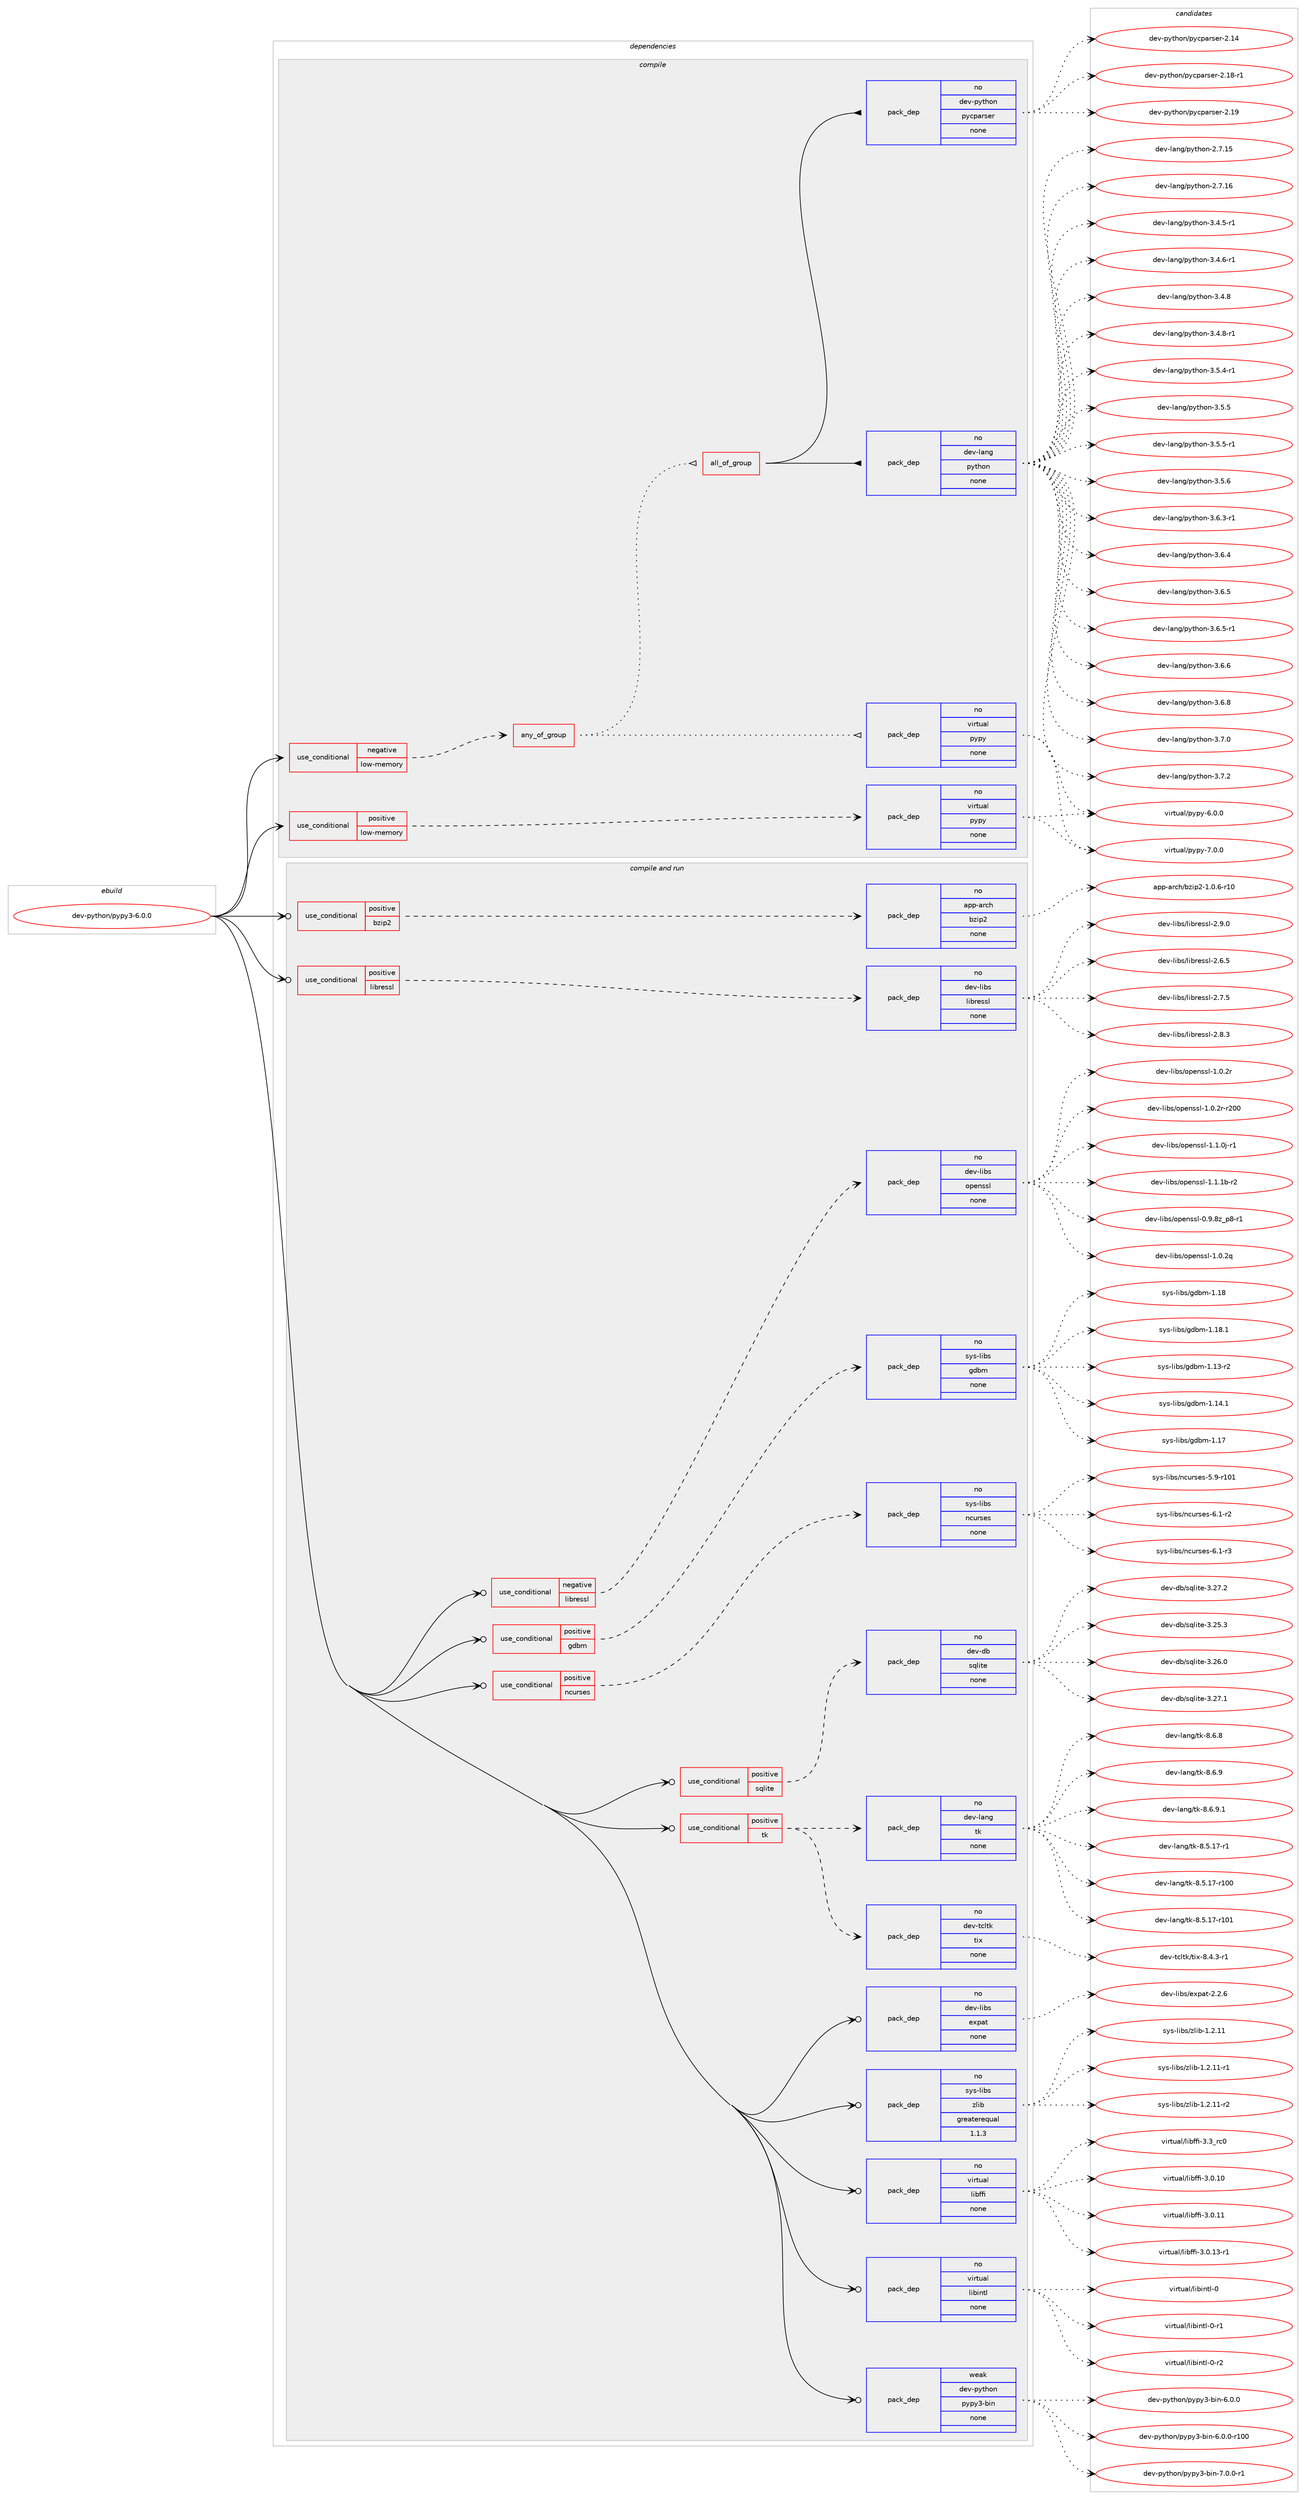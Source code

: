digraph prolog {

# *************
# Graph options
# *************

newrank=true;
concentrate=true;
compound=true;
graph [rankdir=LR,fontname=Helvetica,fontsize=10,ranksep=1.5];#, ranksep=2.5, nodesep=0.2];
edge  [arrowhead=vee];
node  [fontname=Helvetica,fontsize=10];

# **********
# The ebuild
# **********

subgraph cluster_leftcol {
color=gray;
rank=same;
label=<<i>ebuild</i>>;
id [label="dev-python/pypy3-6.0.0", color=red, width=4, href="../dev-python/pypy3-6.0.0.svg"];
}

# ****************
# The dependencies
# ****************

subgraph cluster_midcol {
color=gray;
label=<<i>dependencies</i>>;
subgraph cluster_compile {
fillcolor="#eeeeee";
style=filled;
label=<<i>compile</i>>;
subgraph cond381574 {
dependency1431615 [label=<<TABLE BORDER="0" CELLBORDER="1" CELLSPACING="0" CELLPADDING="4"><TR><TD ROWSPAN="3" CELLPADDING="10">use_conditional</TD></TR><TR><TD>negative</TD></TR><TR><TD>low-memory</TD></TR></TABLE>>, shape=none, color=red];
subgraph any22746 {
dependency1431616 [label=<<TABLE BORDER="0" CELLBORDER="1" CELLSPACING="0" CELLPADDING="4"><TR><TD CELLPADDING="10">any_of_group</TD></TR></TABLE>>, shape=none, color=red];subgraph pack1026711 {
dependency1431617 [label=<<TABLE BORDER="0" CELLBORDER="1" CELLSPACING="0" CELLPADDING="4" WIDTH="220"><TR><TD ROWSPAN="6" CELLPADDING="30">pack_dep</TD></TR><TR><TD WIDTH="110">no</TD></TR><TR><TD>virtual</TD></TR><TR><TD>pypy</TD></TR><TR><TD>none</TD></TR><TR><TD></TD></TR></TABLE>>, shape=none, color=blue];
}
dependency1431616:e -> dependency1431617:w [weight=20,style="dotted",arrowhead="oinv"];
subgraph all587 {
dependency1431618 [label=<<TABLE BORDER="0" CELLBORDER="1" CELLSPACING="0" CELLPADDING="4"><TR><TD CELLPADDING="10">all_of_group</TD></TR></TABLE>>, shape=none, color=red];subgraph pack1026712 {
dependency1431619 [label=<<TABLE BORDER="0" CELLBORDER="1" CELLSPACING="0" CELLPADDING="4" WIDTH="220"><TR><TD ROWSPAN="6" CELLPADDING="30">pack_dep</TD></TR><TR><TD WIDTH="110">no</TD></TR><TR><TD>dev-lang</TD></TR><TR><TD>python</TD></TR><TR><TD>none</TD></TR><TR><TD></TD></TR></TABLE>>, shape=none, color=blue];
}
dependency1431618:e -> dependency1431619:w [weight=20,style="solid",arrowhead="inv"];
subgraph pack1026713 {
dependency1431620 [label=<<TABLE BORDER="0" CELLBORDER="1" CELLSPACING="0" CELLPADDING="4" WIDTH="220"><TR><TD ROWSPAN="6" CELLPADDING="30">pack_dep</TD></TR><TR><TD WIDTH="110">no</TD></TR><TR><TD>dev-python</TD></TR><TR><TD>pycparser</TD></TR><TR><TD>none</TD></TR><TR><TD></TD></TR></TABLE>>, shape=none, color=blue];
}
dependency1431618:e -> dependency1431620:w [weight=20,style="solid",arrowhead="inv"];
}
dependency1431616:e -> dependency1431618:w [weight=20,style="dotted",arrowhead="oinv"];
}
dependency1431615:e -> dependency1431616:w [weight=20,style="dashed",arrowhead="vee"];
}
id:e -> dependency1431615:w [weight=20,style="solid",arrowhead="vee"];
subgraph cond381575 {
dependency1431621 [label=<<TABLE BORDER="0" CELLBORDER="1" CELLSPACING="0" CELLPADDING="4"><TR><TD ROWSPAN="3" CELLPADDING="10">use_conditional</TD></TR><TR><TD>positive</TD></TR><TR><TD>low-memory</TD></TR></TABLE>>, shape=none, color=red];
subgraph pack1026714 {
dependency1431622 [label=<<TABLE BORDER="0" CELLBORDER="1" CELLSPACING="0" CELLPADDING="4" WIDTH="220"><TR><TD ROWSPAN="6" CELLPADDING="30">pack_dep</TD></TR><TR><TD WIDTH="110">no</TD></TR><TR><TD>virtual</TD></TR><TR><TD>pypy</TD></TR><TR><TD>none</TD></TR><TR><TD></TD></TR></TABLE>>, shape=none, color=blue];
}
dependency1431621:e -> dependency1431622:w [weight=20,style="dashed",arrowhead="vee"];
}
id:e -> dependency1431621:w [weight=20,style="solid",arrowhead="vee"];
}
subgraph cluster_compileandrun {
fillcolor="#eeeeee";
style=filled;
label=<<i>compile and run</i>>;
subgraph cond381576 {
dependency1431623 [label=<<TABLE BORDER="0" CELLBORDER="1" CELLSPACING="0" CELLPADDING="4"><TR><TD ROWSPAN="3" CELLPADDING="10">use_conditional</TD></TR><TR><TD>negative</TD></TR><TR><TD>libressl</TD></TR></TABLE>>, shape=none, color=red];
subgraph pack1026715 {
dependency1431624 [label=<<TABLE BORDER="0" CELLBORDER="1" CELLSPACING="0" CELLPADDING="4" WIDTH="220"><TR><TD ROWSPAN="6" CELLPADDING="30">pack_dep</TD></TR><TR><TD WIDTH="110">no</TD></TR><TR><TD>dev-libs</TD></TR><TR><TD>openssl</TD></TR><TR><TD>none</TD></TR><TR><TD></TD></TR></TABLE>>, shape=none, color=blue];
}
dependency1431623:e -> dependency1431624:w [weight=20,style="dashed",arrowhead="vee"];
}
id:e -> dependency1431623:w [weight=20,style="solid",arrowhead="odotvee"];
subgraph cond381577 {
dependency1431625 [label=<<TABLE BORDER="0" CELLBORDER="1" CELLSPACING="0" CELLPADDING="4"><TR><TD ROWSPAN="3" CELLPADDING="10">use_conditional</TD></TR><TR><TD>positive</TD></TR><TR><TD>bzip2</TD></TR></TABLE>>, shape=none, color=red];
subgraph pack1026716 {
dependency1431626 [label=<<TABLE BORDER="0" CELLBORDER="1" CELLSPACING="0" CELLPADDING="4" WIDTH="220"><TR><TD ROWSPAN="6" CELLPADDING="30">pack_dep</TD></TR><TR><TD WIDTH="110">no</TD></TR><TR><TD>app-arch</TD></TR><TR><TD>bzip2</TD></TR><TR><TD>none</TD></TR><TR><TD></TD></TR></TABLE>>, shape=none, color=blue];
}
dependency1431625:e -> dependency1431626:w [weight=20,style="dashed",arrowhead="vee"];
}
id:e -> dependency1431625:w [weight=20,style="solid",arrowhead="odotvee"];
subgraph cond381578 {
dependency1431627 [label=<<TABLE BORDER="0" CELLBORDER="1" CELLSPACING="0" CELLPADDING="4"><TR><TD ROWSPAN="3" CELLPADDING="10">use_conditional</TD></TR><TR><TD>positive</TD></TR><TR><TD>gdbm</TD></TR></TABLE>>, shape=none, color=red];
subgraph pack1026717 {
dependency1431628 [label=<<TABLE BORDER="0" CELLBORDER="1" CELLSPACING="0" CELLPADDING="4" WIDTH="220"><TR><TD ROWSPAN="6" CELLPADDING="30">pack_dep</TD></TR><TR><TD WIDTH="110">no</TD></TR><TR><TD>sys-libs</TD></TR><TR><TD>gdbm</TD></TR><TR><TD>none</TD></TR><TR><TD></TD></TR></TABLE>>, shape=none, color=blue];
}
dependency1431627:e -> dependency1431628:w [weight=20,style="dashed",arrowhead="vee"];
}
id:e -> dependency1431627:w [weight=20,style="solid",arrowhead="odotvee"];
subgraph cond381579 {
dependency1431629 [label=<<TABLE BORDER="0" CELLBORDER="1" CELLSPACING="0" CELLPADDING="4"><TR><TD ROWSPAN="3" CELLPADDING="10">use_conditional</TD></TR><TR><TD>positive</TD></TR><TR><TD>libressl</TD></TR></TABLE>>, shape=none, color=red];
subgraph pack1026718 {
dependency1431630 [label=<<TABLE BORDER="0" CELLBORDER="1" CELLSPACING="0" CELLPADDING="4" WIDTH="220"><TR><TD ROWSPAN="6" CELLPADDING="30">pack_dep</TD></TR><TR><TD WIDTH="110">no</TD></TR><TR><TD>dev-libs</TD></TR><TR><TD>libressl</TD></TR><TR><TD>none</TD></TR><TR><TD></TD></TR></TABLE>>, shape=none, color=blue];
}
dependency1431629:e -> dependency1431630:w [weight=20,style="dashed",arrowhead="vee"];
}
id:e -> dependency1431629:w [weight=20,style="solid",arrowhead="odotvee"];
subgraph cond381580 {
dependency1431631 [label=<<TABLE BORDER="0" CELLBORDER="1" CELLSPACING="0" CELLPADDING="4"><TR><TD ROWSPAN="3" CELLPADDING="10">use_conditional</TD></TR><TR><TD>positive</TD></TR><TR><TD>ncurses</TD></TR></TABLE>>, shape=none, color=red];
subgraph pack1026719 {
dependency1431632 [label=<<TABLE BORDER="0" CELLBORDER="1" CELLSPACING="0" CELLPADDING="4" WIDTH="220"><TR><TD ROWSPAN="6" CELLPADDING="30">pack_dep</TD></TR><TR><TD WIDTH="110">no</TD></TR><TR><TD>sys-libs</TD></TR><TR><TD>ncurses</TD></TR><TR><TD>none</TD></TR><TR><TD></TD></TR></TABLE>>, shape=none, color=blue];
}
dependency1431631:e -> dependency1431632:w [weight=20,style="dashed",arrowhead="vee"];
}
id:e -> dependency1431631:w [weight=20,style="solid",arrowhead="odotvee"];
subgraph cond381581 {
dependency1431633 [label=<<TABLE BORDER="0" CELLBORDER="1" CELLSPACING="0" CELLPADDING="4"><TR><TD ROWSPAN="3" CELLPADDING="10">use_conditional</TD></TR><TR><TD>positive</TD></TR><TR><TD>sqlite</TD></TR></TABLE>>, shape=none, color=red];
subgraph pack1026720 {
dependency1431634 [label=<<TABLE BORDER="0" CELLBORDER="1" CELLSPACING="0" CELLPADDING="4" WIDTH="220"><TR><TD ROWSPAN="6" CELLPADDING="30">pack_dep</TD></TR><TR><TD WIDTH="110">no</TD></TR><TR><TD>dev-db</TD></TR><TR><TD>sqlite</TD></TR><TR><TD>none</TD></TR><TR><TD></TD></TR></TABLE>>, shape=none, color=blue];
}
dependency1431633:e -> dependency1431634:w [weight=20,style="dashed",arrowhead="vee"];
}
id:e -> dependency1431633:w [weight=20,style="solid",arrowhead="odotvee"];
subgraph cond381582 {
dependency1431635 [label=<<TABLE BORDER="0" CELLBORDER="1" CELLSPACING="0" CELLPADDING="4"><TR><TD ROWSPAN="3" CELLPADDING="10">use_conditional</TD></TR><TR><TD>positive</TD></TR><TR><TD>tk</TD></TR></TABLE>>, shape=none, color=red];
subgraph pack1026721 {
dependency1431636 [label=<<TABLE BORDER="0" CELLBORDER="1" CELLSPACING="0" CELLPADDING="4" WIDTH="220"><TR><TD ROWSPAN="6" CELLPADDING="30">pack_dep</TD></TR><TR><TD WIDTH="110">no</TD></TR><TR><TD>dev-lang</TD></TR><TR><TD>tk</TD></TR><TR><TD>none</TD></TR><TR><TD></TD></TR></TABLE>>, shape=none, color=blue];
}
dependency1431635:e -> dependency1431636:w [weight=20,style="dashed",arrowhead="vee"];
subgraph pack1026722 {
dependency1431637 [label=<<TABLE BORDER="0" CELLBORDER="1" CELLSPACING="0" CELLPADDING="4" WIDTH="220"><TR><TD ROWSPAN="6" CELLPADDING="30">pack_dep</TD></TR><TR><TD WIDTH="110">no</TD></TR><TR><TD>dev-tcltk</TD></TR><TR><TD>tix</TD></TR><TR><TD>none</TD></TR><TR><TD></TD></TR></TABLE>>, shape=none, color=blue];
}
dependency1431635:e -> dependency1431637:w [weight=20,style="dashed",arrowhead="vee"];
}
id:e -> dependency1431635:w [weight=20,style="solid",arrowhead="odotvee"];
subgraph pack1026723 {
dependency1431638 [label=<<TABLE BORDER="0" CELLBORDER="1" CELLSPACING="0" CELLPADDING="4" WIDTH="220"><TR><TD ROWSPAN="6" CELLPADDING="30">pack_dep</TD></TR><TR><TD WIDTH="110">no</TD></TR><TR><TD>dev-libs</TD></TR><TR><TD>expat</TD></TR><TR><TD>none</TD></TR><TR><TD></TD></TR></TABLE>>, shape=none, color=blue];
}
id:e -> dependency1431638:w [weight=20,style="solid",arrowhead="odotvee"];
subgraph pack1026724 {
dependency1431639 [label=<<TABLE BORDER="0" CELLBORDER="1" CELLSPACING="0" CELLPADDING="4" WIDTH="220"><TR><TD ROWSPAN="6" CELLPADDING="30">pack_dep</TD></TR><TR><TD WIDTH="110">no</TD></TR><TR><TD>sys-libs</TD></TR><TR><TD>zlib</TD></TR><TR><TD>greaterequal</TD></TR><TR><TD>1.1.3</TD></TR></TABLE>>, shape=none, color=blue];
}
id:e -> dependency1431639:w [weight=20,style="solid",arrowhead="odotvee"];
subgraph pack1026725 {
dependency1431640 [label=<<TABLE BORDER="0" CELLBORDER="1" CELLSPACING="0" CELLPADDING="4" WIDTH="220"><TR><TD ROWSPAN="6" CELLPADDING="30">pack_dep</TD></TR><TR><TD WIDTH="110">no</TD></TR><TR><TD>virtual</TD></TR><TR><TD>libffi</TD></TR><TR><TD>none</TD></TR><TR><TD></TD></TR></TABLE>>, shape=none, color=blue];
}
id:e -> dependency1431640:w [weight=20,style="solid",arrowhead="odotvee"];
subgraph pack1026726 {
dependency1431641 [label=<<TABLE BORDER="0" CELLBORDER="1" CELLSPACING="0" CELLPADDING="4" WIDTH="220"><TR><TD ROWSPAN="6" CELLPADDING="30">pack_dep</TD></TR><TR><TD WIDTH="110">no</TD></TR><TR><TD>virtual</TD></TR><TR><TD>libintl</TD></TR><TR><TD>none</TD></TR><TR><TD></TD></TR></TABLE>>, shape=none, color=blue];
}
id:e -> dependency1431641:w [weight=20,style="solid",arrowhead="odotvee"];
subgraph pack1026727 {
dependency1431642 [label=<<TABLE BORDER="0" CELLBORDER="1" CELLSPACING="0" CELLPADDING="4" WIDTH="220"><TR><TD ROWSPAN="6" CELLPADDING="30">pack_dep</TD></TR><TR><TD WIDTH="110">weak</TD></TR><TR><TD>dev-python</TD></TR><TR><TD>pypy3-bin</TD></TR><TR><TD>none</TD></TR><TR><TD></TD></TR></TABLE>>, shape=none, color=blue];
}
id:e -> dependency1431642:w [weight=20,style="solid",arrowhead="odotvee"];
}
subgraph cluster_run {
fillcolor="#eeeeee";
style=filled;
label=<<i>run</i>>;
}
}

# **************
# The candidates
# **************

subgraph cluster_choices {
rank=same;
color=gray;
label=<<i>candidates</i>>;

subgraph choice1026711 {
color=black;
nodesep=1;
choice1181051141161179710847112121112121455446484648 [label="virtual/pypy-6.0.0", color=red, width=4,href="../virtual/pypy-6.0.0.svg"];
choice1181051141161179710847112121112121455546484648 [label="virtual/pypy-7.0.0", color=red, width=4,href="../virtual/pypy-7.0.0.svg"];
dependency1431617:e -> choice1181051141161179710847112121112121455446484648:w [style=dotted,weight="100"];
dependency1431617:e -> choice1181051141161179710847112121112121455546484648:w [style=dotted,weight="100"];
}
subgraph choice1026712 {
color=black;
nodesep=1;
choice10010111845108971101034711212111610411111045504655464953 [label="dev-lang/python-2.7.15", color=red, width=4,href="../dev-lang/python-2.7.15.svg"];
choice10010111845108971101034711212111610411111045504655464954 [label="dev-lang/python-2.7.16", color=red, width=4,href="../dev-lang/python-2.7.16.svg"];
choice1001011184510897110103471121211161041111104551465246534511449 [label="dev-lang/python-3.4.5-r1", color=red, width=4,href="../dev-lang/python-3.4.5-r1.svg"];
choice1001011184510897110103471121211161041111104551465246544511449 [label="dev-lang/python-3.4.6-r1", color=red, width=4,href="../dev-lang/python-3.4.6-r1.svg"];
choice100101118451089711010347112121116104111110455146524656 [label="dev-lang/python-3.4.8", color=red, width=4,href="../dev-lang/python-3.4.8.svg"];
choice1001011184510897110103471121211161041111104551465246564511449 [label="dev-lang/python-3.4.8-r1", color=red, width=4,href="../dev-lang/python-3.4.8-r1.svg"];
choice1001011184510897110103471121211161041111104551465346524511449 [label="dev-lang/python-3.5.4-r1", color=red, width=4,href="../dev-lang/python-3.5.4-r1.svg"];
choice100101118451089711010347112121116104111110455146534653 [label="dev-lang/python-3.5.5", color=red, width=4,href="../dev-lang/python-3.5.5.svg"];
choice1001011184510897110103471121211161041111104551465346534511449 [label="dev-lang/python-3.5.5-r1", color=red, width=4,href="../dev-lang/python-3.5.5-r1.svg"];
choice100101118451089711010347112121116104111110455146534654 [label="dev-lang/python-3.5.6", color=red, width=4,href="../dev-lang/python-3.5.6.svg"];
choice1001011184510897110103471121211161041111104551465446514511449 [label="dev-lang/python-3.6.3-r1", color=red, width=4,href="../dev-lang/python-3.6.3-r1.svg"];
choice100101118451089711010347112121116104111110455146544652 [label="dev-lang/python-3.6.4", color=red, width=4,href="../dev-lang/python-3.6.4.svg"];
choice100101118451089711010347112121116104111110455146544653 [label="dev-lang/python-3.6.5", color=red, width=4,href="../dev-lang/python-3.6.5.svg"];
choice1001011184510897110103471121211161041111104551465446534511449 [label="dev-lang/python-3.6.5-r1", color=red, width=4,href="../dev-lang/python-3.6.5-r1.svg"];
choice100101118451089711010347112121116104111110455146544654 [label="dev-lang/python-3.6.6", color=red, width=4,href="../dev-lang/python-3.6.6.svg"];
choice100101118451089711010347112121116104111110455146544656 [label="dev-lang/python-3.6.8", color=red, width=4,href="../dev-lang/python-3.6.8.svg"];
choice100101118451089711010347112121116104111110455146554648 [label="dev-lang/python-3.7.0", color=red, width=4,href="../dev-lang/python-3.7.0.svg"];
choice100101118451089711010347112121116104111110455146554650 [label="dev-lang/python-3.7.2", color=red, width=4,href="../dev-lang/python-3.7.2.svg"];
dependency1431619:e -> choice10010111845108971101034711212111610411111045504655464953:w [style=dotted,weight="100"];
dependency1431619:e -> choice10010111845108971101034711212111610411111045504655464954:w [style=dotted,weight="100"];
dependency1431619:e -> choice1001011184510897110103471121211161041111104551465246534511449:w [style=dotted,weight="100"];
dependency1431619:e -> choice1001011184510897110103471121211161041111104551465246544511449:w [style=dotted,weight="100"];
dependency1431619:e -> choice100101118451089711010347112121116104111110455146524656:w [style=dotted,weight="100"];
dependency1431619:e -> choice1001011184510897110103471121211161041111104551465246564511449:w [style=dotted,weight="100"];
dependency1431619:e -> choice1001011184510897110103471121211161041111104551465346524511449:w [style=dotted,weight="100"];
dependency1431619:e -> choice100101118451089711010347112121116104111110455146534653:w [style=dotted,weight="100"];
dependency1431619:e -> choice1001011184510897110103471121211161041111104551465346534511449:w [style=dotted,weight="100"];
dependency1431619:e -> choice100101118451089711010347112121116104111110455146534654:w [style=dotted,weight="100"];
dependency1431619:e -> choice1001011184510897110103471121211161041111104551465446514511449:w [style=dotted,weight="100"];
dependency1431619:e -> choice100101118451089711010347112121116104111110455146544652:w [style=dotted,weight="100"];
dependency1431619:e -> choice100101118451089711010347112121116104111110455146544653:w [style=dotted,weight="100"];
dependency1431619:e -> choice1001011184510897110103471121211161041111104551465446534511449:w [style=dotted,weight="100"];
dependency1431619:e -> choice100101118451089711010347112121116104111110455146544654:w [style=dotted,weight="100"];
dependency1431619:e -> choice100101118451089711010347112121116104111110455146544656:w [style=dotted,weight="100"];
dependency1431619:e -> choice100101118451089711010347112121116104111110455146554648:w [style=dotted,weight="100"];
dependency1431619:e -> choice100101118451089711010347112121116104111110455146554650:w [style=dotted,weight="100"];
}
subgraph choice1026713 {
color=black;
nodesep=1;
choice100101118451121211161041111104711212199112971141151011144550464952 [label="dev-python/pycparser-2.14", color=red, width=4,href="../dev-python/pycparser-2.14.svg"];
choice1001011184511212111610411111047112121991129711411510111445504649564511449 [label="dev-python/pycparser-2.18-r1", color=red, width=4,href="../dev-python/pycparser-2.18-r1.svg"];
choice100101118451121211161041111104711212199112971141151011144550464957 [label="dev-python/pycparser-2.19", color=red, width=4,href="../dev-python/pycparser-2.19.svg"];
dependency1431620:e -> choice100101118451121211161041111104711212199112971141151011144550464952:w [style=dotted,weight="100"];
dependency1431620:e -> choice1001011184511212111610411111047112121991129711411510111445504649564511449:w [style=dotted,weight="100"];
dependency1431620:e -> choice100101118451121211161041111104711212199112971141151011144550464957:w [style=dotted,weight="100"];
}
subgraph choice1026714 {
color=black;
nodesep=1;
choice1181051141161179710847112121112121455446484648 [label="virtual/pypy-6.0.0", color=red, width=4,href="../virtual/pypy-6.0.0.svg"];
choice1181051141161179710847112121112121455546484648 [label="virtual/pypy-7.0.0", color=red, width=4,href="../virtual/pypy-7.0.0.svg"];
dependency1431622:e -> choice1181051141161179710847112121112121455446484648:w [style=dotted,weight="100"];
dependency1431622:e -> choice1181051141161179710847112121112121455546484648:w [style=dotted,weight="100"];
}
subgraph choice1026715 {
color=black;
nodesep=1;
choice10010111845108105981154711111210111011511510845484657465612295112564511449 [label="dev-libs/openssl-0.9.8z_p8-r1", color=red, width=4,href="../dev-libs/openssl-0.9.8z_p8-r1.svg"];
choice100101118451081059811547111112101110115115108454946484650113 [label="dev-libs/openssl-1.0.2q", color=red, width=4,href="../dev-libs/openssl-1.0.2q.svg"];
choice100101118451081059811547111112101110115115108454946484650114 [label="dev-libs/openssl-1.0.2r", color=red, width=4,href="../dev-libs/openssl-1.0.2r.svg"];
choice10010111845108105981154711111210111011511510845494648465011445114504848 [label="dev-libs/openssl-1.0.2r-r200", color=red, width=4,href="../dev-libs/openssl-1.0.2r-r200.svg"];
choice1001011184510810598115471111121011101151151084549464946481064511449 [label="dev-libs/openssl-1.1.0j-r1", color=red, width=4,href="../dev-libs/openssl-1.1.0j-r1.svg"];
choice100101118451081059811547111112101110115115108454946494649984511450 [label="dev-libs/openssl-1.1.1b-r2", color=red, width=4,href="../dev-libs/openssl-1.1.1b-r2.svg"];
dependency1431624:e -> choice10010111845108105981154711111210111011511510845484657465612295112564511449:w [style=dotted,weight="100"];
dependency1431624:e -> choice100101118451081059811547111112101110115115108454946484650113:w [style=dotted,weight="100"];
dependency1431624:e -> choice100101118451081059811547111112101110115115108454946484650114:w [style=dotted,weight="100"];
dependency1431624:e -> choice10010111845108105981154711111210111011511510845494648465011445114504848:w [style=dotted,weight="100"];
dependency1431624:e -> choice1001011184510810598115471111121011101151151084549464946481064511449:w [style=dotted,weight="100"];
dependency1431624:e -> choice100101118451081059811547111112101110115115108454946494649984511450:w [style=dotted,weight="100"];
}
subgraph choice1026716 {
color=black;
nodesep=1;
choice97112112459711499104479812210511250454946484654451144948 [label="app-arch/bzip2-1.0.6-r10", color=red, width=4,href="../app-arch/bzip2-1.0.6-r10.svg"];
dependency1431626:e -> choice97112112459711499104479812210511250454946484654451144948:w [style=dotted,weight="100"];
}
subgraph choice1026717 {
color=black;
nodesep=1;
choice1151211154510810598115471031009810945494649514511450 [label="sys-libs/gdbm-1.13-r2", color=red, width=4,href="../sys-libs/gdbm-1.13-r2.svg"];
choice1151211154510810598115471031009810945494649524649 [label="sys-libs/gdbm-1.14.1", color=red, width=4,href="../sys-libs/gdbm-1.14.1.svg"];
choice115121115451081059811547103100981094549464955 [label="sys-libs/gdbm-1.17", color=red, width=4,href="../sys-libs/gdbm-1.17.svg"];
choice115121115451081059811547103100981094549464956 [label="sys-libs/gdbm-1.18", color=red, width=4,href="../sys-libs/gdbm-1.18.svg"];
choice1151211154510810598115471031009810945494649564649 [label="sys-libs/gdbm-1.18.1", color=red, width=4,href="../sys-libs/gdbm-1.18.1.svg"];
dependency1431628:e -> choice1151211154510810598115471031009810945494649514511450:w [style=dotted,weight="100"];
dependency1431628:e -> choice1151211154510810598115471031009810945494649524649:w [style=dotted,weight="100"];
dependency1431628:e -> choice115121115451081059811547103100981094549464955:w [style=dotted,weight="100"];
dependency1431628:e -> choice115121115451081059811547103100981094549464956:w [style=dotted,weight="100"];
dependency1431628:e -> choice1151211154510810598115471031009810945494649564649:w [style=dotted,weight="100"];
}
subgraph choice1026718 {
color=black;
nodesep=1;
choice10010111845108105981154710810598114101115115108455046544653 [label="dev-libs/libressl-2.6.5", color=red, width=4,href="../dev-libs/libressl-2.6.5.svg"];
choice10010111845108105981154710810598114101115115108455046554653 [label="dev-libs/libressl-2.7.5", color=red, width=4,href="../dev-libs/libressl-2.7.5.svg"];
choice10010111845108105981154710810598114101115115108455046564651 [label="dev-libs/libressl-2.8.3", color=red, width=4,href="../dev-libs/libressl-2.8.3.svg"];
choice10010111845108105981154710810598114101115115108455046574648 [label="dev-libs/libressl-2.9.0", color=red, width=4,href="../dev-libs/libressl-2.9.0.svg"];
dependency1431630:e -> choice10010111845108105981154710810598114101115115108455046544653:w [style=dotted,weight="100"];
dependency1431630:e -> choice10010111845108105981154710810598114101115115108455046554653:w [style=dotted,weight="100"];
dependency1431630:e -> choice10010111845108105981154710810598114101115115108455046564651:w [style=dotted,weight="100"];
dependency1431630:e -> choice10010111845108105981154710810598114101115115108455046574648:w [style=dotted,weight="100"];
}
subgraph choice1026719 {
color=black;
nodesep=1;
choice115121115451081059811547110991171141151011154553465745114494849 [label="sys-libs/ncurses-5.9-r101", color=red, width=4,href="../sys-libs/ncurses-5.9-r101.svg"];
choice11512111545108105981154711099117114115101115455446494511450 [label="sys-libs/ncurses-6.1-r2", color=red, width=4,href="../sys-libs/ncurses-6.1-r2.svg"];
choice11512111545108105981154711099117114115101115455446494511451 [label="sys-libs/ncurses-6.1-r3", color=red, width=4,href="../sys-libs/ncurses-6.1-r3.svg"];
dependency1431632:e -> choice115121115451081059811547110991171141151011154553465745114494849:w [style=dotted,weight="100"];
dependency1431632:e -> choice11512111545108105981154711099117114115101115455446494511450:w [style=dotted,weight="100"];
dependency1431632:e -> choice11512111545108105981154711099117114115101115455446494511451:w [style=dotted,weight="100"];
}
subgraph choice1026720 {
color=black;
nodesep=1;
choice10010111845100984711511310810511610145514650534651 [label="dev-db/sqlite-3.25.3", color=red, width=4,href="../dev-db/sqlite-3.25.3.svg"];
choice10010111845100984711511310810511610145514650544648 [label="dev-db/sqlite-3.26.0", color=red, width=4,href="../dev-db/sqlite-3.26.0.svg"];
choice10010111845100984711511310810511610145514650554649 [label="dev-db/sqlite-3.27.1", color=red, width=4,href="../dev-db/sqlite-3.27.1.svg"];
choice10010111845100984711511310810511610145514650554650 [label="dev-db/sqlite-3.27.2", color=red, width=4,href="../dev-db/sqlite-3.27.2.svg"];
dependency1431634:e -> choice10010111845100984711511310810511610145514650534651:w [style=dotted,weight="100"];
dependency1431634:e -> choice10010111845100984711511310810511610145514650544648:w [style=dotted,weight="100"];
dependency1431634:e -> choice10010111845100984711511310810511610145514650554649:w [style=dotted,weight="100"];
dependency1431634:e -> choice10010111845100984711511310810511610145514650554650:w [style=dotted,weight="100"];
}
subgraph choice1026721 {
color=black;
nodesep=1;
choice100101118451089711010347116107455646534649554511449 [label="dev-lang/tk-8.5.17-r1", color=red, width=4,href="../dev-lang/tk-8.5.17-r1.svg"];
choice1001011184510897110103471161074556465346495545114494848 [label="dev-lang/tk-8.5.17-r100", color=red, width=4,href="../dev-lang/tk-8.5.17-r100.svg"];
choice1001011184510897110103471161074556465346495545114494849 [label="dev-lang/tk-8.5.17-r101", color=red, width=4,href="../dev-lang/tk-8.5.17-r101.svg"];
choice100101118451089711010347116107455646544656 [label="dev-lang/tk-8.6.8", color=red, width=4,href="../dev-lang/tk-8.6.8.svg"];
choice100101118451089711010347116107455646544657 [label="dev-lang/tk-8.6.9", color=red, width=4,href="../dev-lang/tk-8.6.9.svg"];
choice1001011184510897110103471161074556465446574649 [label="dev-lang/tk-8.6.9.1", color=red, width=4,href="../dev-lang/tk-8.6.9.1.svg"];
dependency1431636:e -> choice100101118451089711010347116107455646534649554511449:w [style=dotted,weight="100"];
dependency1431636:e -> choice1001011184510897110103471161074556465346495545114494848:w [style=dotted,weight="100"];
dependency1431636:e -> choice1001011184510897110103471161074556465346495545114494849:w [style=dotted,weight="100"];
dependency1431636:e -> choice100101118451089711010347116107455646544656:w [style=dotted,weight="100"];
dependency1431636:e -> choice100101118451089711010347116107455646544657:w [style=dotted,weight="100"];
dependency1431636:e -> choice1001011184510897110103471161074556465446574649:w [style=dotted,weight="100"];
}
subgraph choice1026722 {
color=black;
nodesep=1;
choice1001011184511699108116107471161051204556465246514511449 [label="dev-tcltk/tix-8.4.3-r1", color=red, width=4,href="../dev-tcltk/tix-8.4.3-r1.svg"];
dependency1431637:e -> choice1001011184511699108116107471161051204556465246514511449:w [style=dotted,weight="100"];
}
subgraph choice1026723 {
color=black;
nodesep=1;
choice10010111845108105981154710112011297116455046504654 [label="dev-libs/expat-2.2.6", color=red, width=4,href="../dev-libs/expat-2.2.6.svg"];
dependency1431638:e -> choice10010111845108105981154710112011297116455046504654:w [style=dotted,weight="100"];
}
subgraph choice1026724 {
color=black;
nodesep=1;
choice1151211154510810598115471221081059845494650464949 [label="sys-libs/zlib-1.2.11", color=red, width=4,href="../sys-libs/zlib-1.2.11.svg"];
choice11512111545108105981154712210810598454946504649494511449 [label="sys-libs/zlib-1.2.11-r1", color=red, width=4,href="../sys-libs/zlib-1.2.11-r1.svg"];
choice11512111545108105981154712210810598454946504649494511450 [label="sys-libs/zlib-1.2.11-r2", color=red, width=4,href="../sys-libs/zlib-1.2.11-r2.svg"];
dependency1431639:e -> choice1151211154510810598115471221081059845494650464949:w [style=dotted,weight="100"];
dependency1431639:e -> choice11512111545108105981154712210810598454946504649494511449:w [style=dotted,weight="100"];
dependency1431639:e -> choice11512111545108105981154712210810598454946504649494511450:w [style=dotted,weight="100"];
}
subgraph choice1026725 {
color=black;
nodesep=1;
choice11810511411611797108471081059810210210545514648464948 [label="virtual/libffi-3.0.10", color=red, width=4,href="../virtual/libffi-3.0.10.svg"];
choice11810511411611797108471081059810210210545514648464949 [label="virtual/libffi-3.0.11", color=red, width=4,href="../virtual/libffi-3.0.11.svg"];
choice118105114116117971084710810598102102105455146484649514511449 [label="virtual/libffi-3.0.13-r1", color=red, width=4,href="../virtual/libffi-3.0.13-r1.svg"];
choice11810511411611797108471081059810210210545514651951149948 [label="virtual/libffi-3.3_rc0", color=red, width=4,href="../virtual/libffi-3.3_rc0.svg"];
dependency1431640:e -> choice11810511411611797108471081059810210210545514648464948:w [style=dotted,weight="100"];
dependency1431640:e -> choice11810511411611797108471081059810210210545514648464949:w [style=dotted,weight="100"];
dependency1431640:e -> choice118105114116117971084710810598102102105455146484649514511449:w [style=dotted,weight="100"];
dependency1431640:e -> choice11810511411611797108471081059810210210545514651951149948:w [style=dotted,weight="100"];
}
subgraph choice1026726 {
color=black;
nodesep=1;
choice1181051141161179710847108105981051101161084548 [label="virtual/libintl-0", color=red, width=4,href="../virtual/libintl-0.svg"];
choice11810511411611797108471081059810511011610845484511449 [label="virtual/libintl-0-r1", color=red, width=4,href="../virtual/libintl-0-r1.svg"];
choice11810511411611797108471081059810511011610845484511450 [label="virtual/libintl-0-r2", color=red, width=4,href="../virtual/libintl-0-r2.svg"];
dependency1431641:e -> choice1181051141161179710847108105981051101161084548:w [style=dotted,weight="100"];
dependency1431641:e -> choice11810511411611797108471081059810511011610845484511449:w [style=dotted,weight="100"];
dependency1431641:e -> choice11810511411611797108471081059810511011610845484511450:w [style=dotted,weight="100"];
}
subgraph choice1026727 {
color=black;
nodesep=1;
choice1001011184511212111610411111047112121112121514598105110455446484648 [label="dev-python/pypy3-bin-6.0.0", color=red, width=4,href="../dev-python/pypy3-bin-6.0.0.svg"];
choice100101118451121211161041111104711212111212151459810511045544648464845114494848 [label="dev-python/pypy3-bin-6.0.0-r100", color=red, width=4,href="../dev-python/pypy3-bin-6.0.0-r100.svg"];
choice10010111845112121116104111110471121211121215145981051104555464846484511449 [label="dev-python/pypy3-bin-7.0.0-r1", color=red, width=4,href="../dev-python/pypy3-bin-7.0.0-r1.svg"];
dependency1431642:e -> choice1001011184511212111610411111047112121112121514598105110455446484648:w [style=dotted,weight="100"];
dependency1431642:e -> choice100101118451121211161041111104711212111212151459810511045544648464845114494848:w [style=dotted,weight="100"];
dependency1431642:e -> choice10010111845112121116104111110471121211121215145981051104555464846484511449:w [style=dotted,weight="100"];
}
}

}
